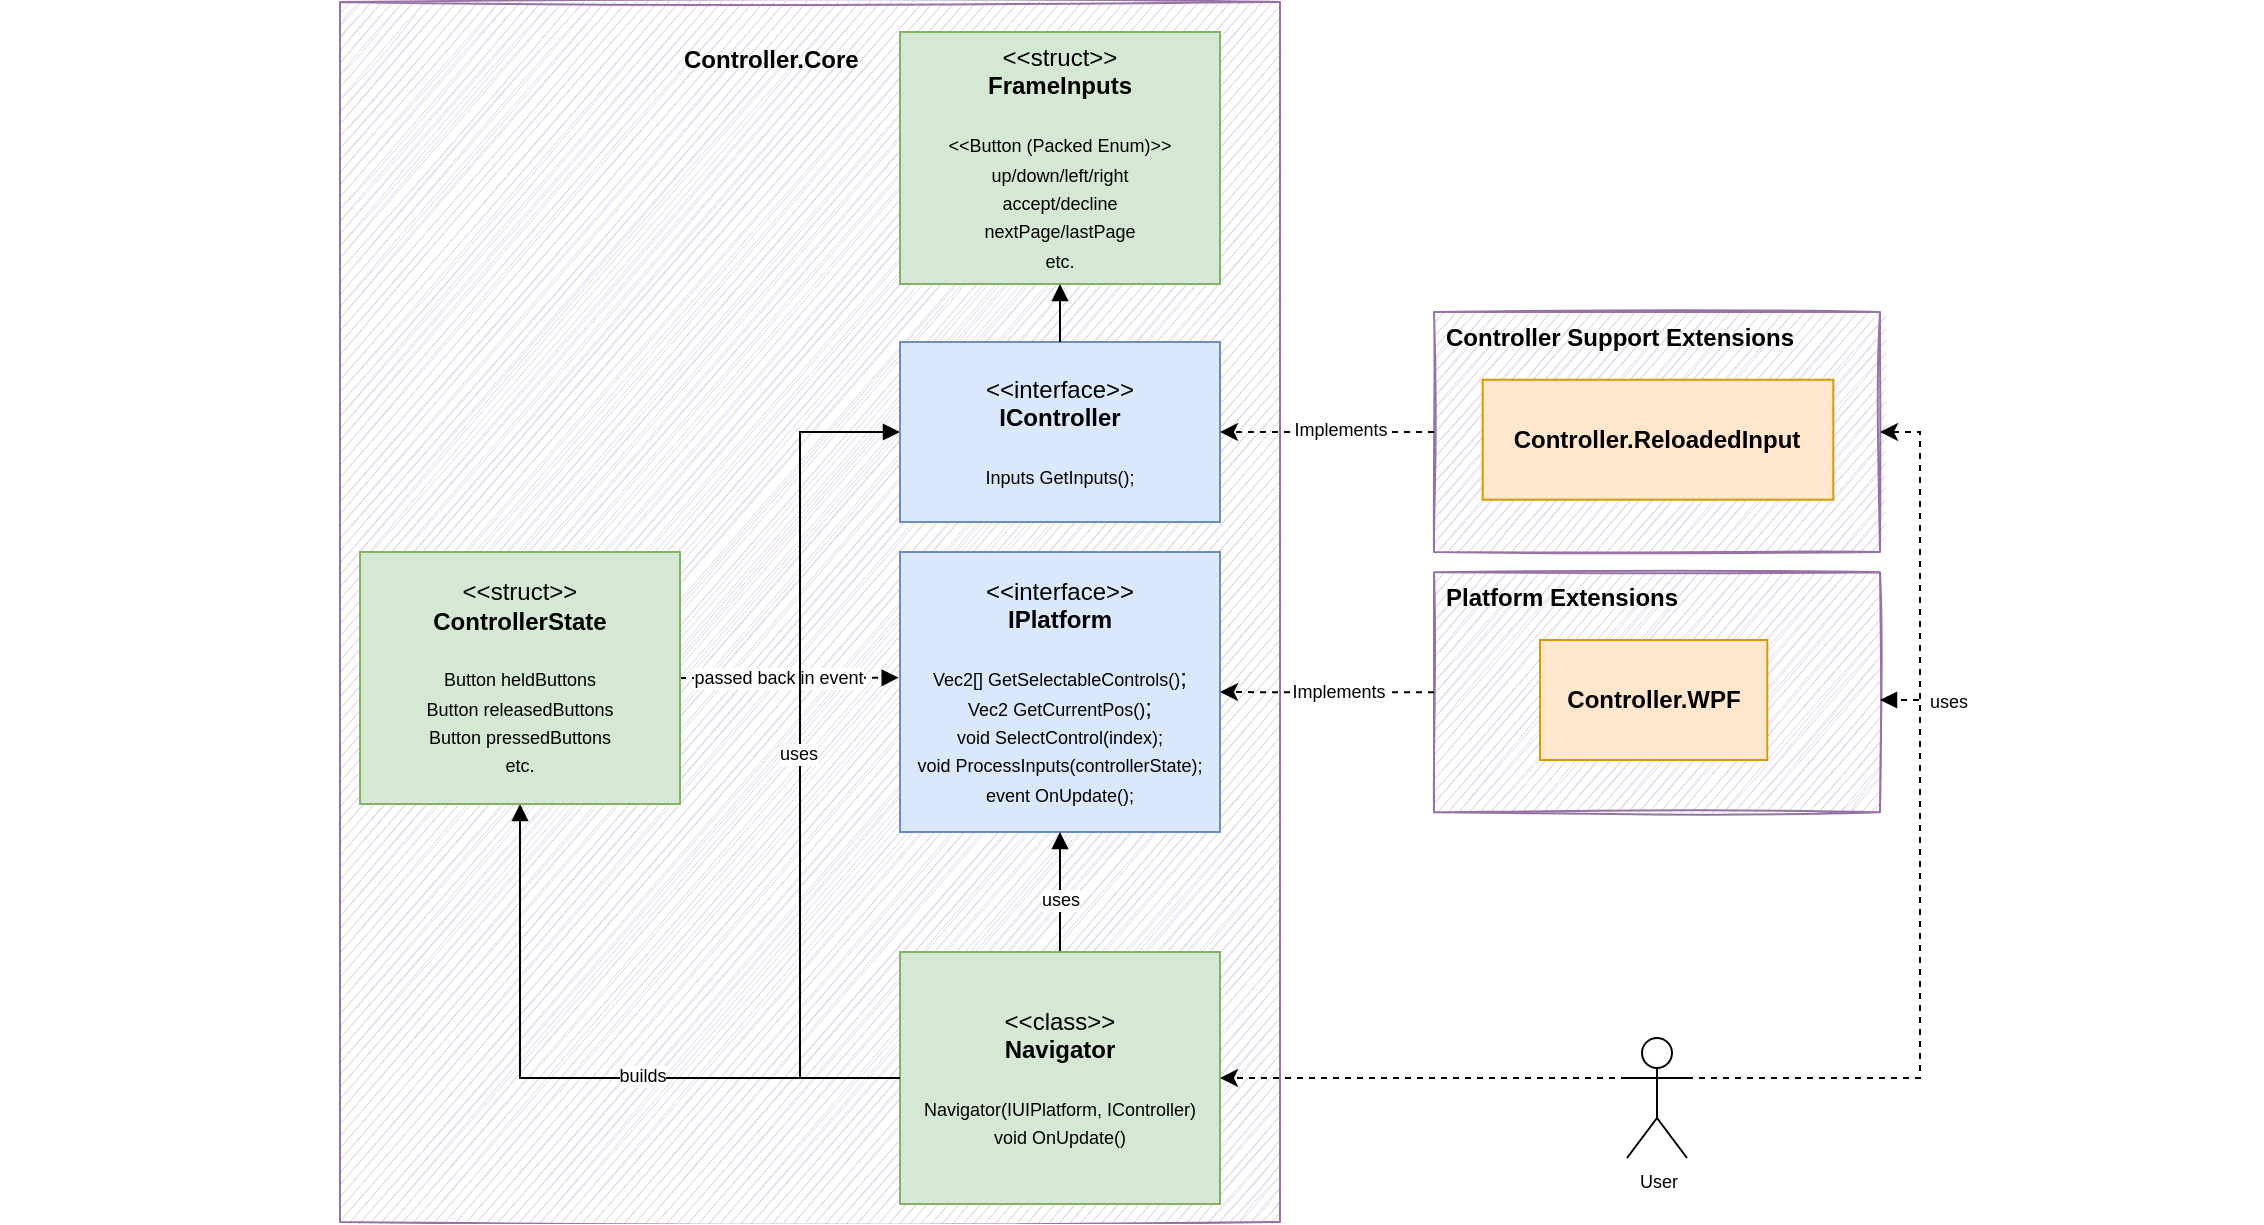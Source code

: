 <mxfile version="20.0.4" type="device"><diagram id="C5RBs43oDa-KdzZeNtuy" name="Page-1"><mxGraphModel dx="1243" dy="724" grid="1" gridSize="10" guides="1" tooltips="1" connect="1" arrows="1" fold="1" page="1" pageScale="1" pageWidth="827" pageHeight="1169" math="0" shadow="0"><root><mxCell id="WIyWlLk6GJQsqaUBKTNV-0"/><mxCell id="WIyWlLk6GJQsqaUBKTNV-1" parent="WIyWlLk6GJQsqaUBKTNV-0"/><mxCell id="9bixK59taVawZYSzDbN_-5" value="" style="group" parent="WIyWlLk6GJQsqaUBKTNV-1" vertex="1" connectable="0"><mxGeometry x="110" y="140" width="940" height="485" as="geometry"/></mxCell><mxCell id="9bixK59taVawZYSzDbN_-6" value="" style="group" parent="9bixK59taVawZYSzDbN_-5" vertex="1" connectable="0"><mxGeometry y="15" width="940" height="470" as="geometry"/></mxCell><mxCell id="9bixK59taVawZYSzDbN_-55" value="" style="group" parent="9bixK59taVawZYSzDbN_-6" vertex="1" connectable="0"><mxGeometry x="100" width="588.3" height="470" as="geometry"/></mxCell><mxCell id="9bixK59taVawZYSzDbN_-3" value="" style="rounded=0;whiteSpace=wrap;html=1;fillColor=#e1d5e7;strokeColor=#9673a6;sketch=1;glass=0;shadow=0;fillStyle=hachure;align=left;" parent="9bixK59taVawZYSzDbN_-55" vertex="1"><mxGeometry x="70" y="-140" width="470" height="610" as="geometry"/></mxCell><mxCell id="9bixK59taVawZYSzDbN_-28" value="" style="group" parent="9bixK59taVawZYSzDbN_-55" vertex="1" connectable="0"><mxGeometry x="350" y="145" width="160" height="130" as="geometry"/></mxCell><mxCell id="9bixK59taVawZYSzDbN_-25" value="&amp;lt;&amp;lt;interface&amp;gt;&amp;gt;&lt;br&gt;&lt;b&gt;IPlatform&lt;/b&gt;&lt;br&gt;&lt;br&gt;&lt;font style=&quot;font-size: 9px;&quot;&gt;Vec2[] GetSelectableControls()&lt;/font&gt;;&lt;br&gt;&lt;font style=&quot;font-size: 9px;&quot;&gt;Vec2 GetCurrentPos()&lt;/font&gt;;&lt;br&gt;&lt;font style=&quot;font-size: 9px;&quot;&gt;void SelectControl(index);&lt;br&gt;void ProcessInputs(controllerState);&lt;br&gt;event OnUpdate();&lt;br&gt;&lt;/font&gt;" style="rounded=0;whiteSpace=wrap;html=1;fillColor=#dae8fc;strokeColor=#6c8ebf;" parent="9bixK59taVawZYSzDbN_-28" vertex="1"><mxGeometry y="-10" width="160" height="140" as="geometry"/></mxCell><mxCell id="9bixK59taVawZYSzDbN_-106" style="edgeStyle=orthogonalEdgeStyle;rounded=0;orthogonalLoop=1;jettySize=auto;html=1;exitX=0.5;exitY=0;exitDx=0;exitDy=0;entryX=0.5;entryY=1;entryDx=0;entryDy=0;fontSize=9;endArrow=block;endFill=1;strokeColor=default;" parent="9bixK59taVawZYSzDbN_-55" source="9bixK59taVawZYSzDbN_-64" target="9bixK59taVawZYSzDbN_-25" edge="1"><mxGeometry relative="1" as="geometry"/></mxCell><mxCell id="9bixK59taVawZYSzDbN_-112" value="uses" style="edgeLabel;html=1;align=center;verticalAlign=middle;resizable=0;points=[];fontSize=9;" parent="9bixK59taVawZYSzDbN_-106" vertex="1" connectable="0"><mxGeometry x="-0.125" relative="1" as="geometry"><mxPoint as="offset"/></mxGeometry></mxCell><mxCell id="9bixK59taVawZYSzDbN_-116" style="edgeStyle=orthogonalEdgeStyle;rounded=0;orthogonalLoop=1;jettySize=auto;html=1;exitX=0;exitY=0.5;exitDx=0;exitDy=0;entryX=0.5;entryY=1;entryDx=0;entryDy=0;fontSize=9;endArrow=block;endFill=1;strokeColor=default;" parent="9bixK59taVawZYSzDbN_-55" source="9bixK59taVawZYSzDbN_-64" target="9bixK59taVawZYSzDbN_-115" edge="1"><mxGeometry relative="1" as="geometry"/></mxCell><mxCell id="9bixK59taVawZYSzDbN_-117" value="builds" style="edgeLabel;html=1;align=center;verticalAlign=middle;resizable=0;points=[];fontSize=9;" parent="9bixK59taVawZYSzDbN_-116" vertex="1" connectable="0"><mxGeometry x="-0.209" y="-3" relative="1" as="geometry"><mxPoint y="2" as="offset"/></mxGeometry></mxCell><mxCell id="9bixK59taVawZYSzDbN_-64" value="&amp;lt;&amp;lt;class&amp;gt;&amp;gt;&lt;br&gt;&lt;b&gt;Navigator&lt;/b&gt;&lt;br&gt;&lt;br&gt;&lt;font style=&quot;font-size: 9px;&quot;&gt;Navigator(IUIPlatform, IController)&lt;br&gt;void OnUpdate()&lt;br&gt;&lt;/font&gt;" style="rounded=0;whiteSpace=wrap;html=1;fillColor=#d5e8d4;strokeColor=#82b366;" parent="9bixK59taVawZYSzDbN_-55" vertex="1"><mxGeometry x="350" y="335" width="160" height="126" as="geometry"/></mxCell><mxCell id="9bixK59taVawZYSzDbN_-4" value="&lt;b&gt;Controller.Core&lt;/b&gt;" style="text;html=1;strokeColor=none;fillColor=none;align=left;verticalAlign=middle;whiteSpace=wrap;rounded=0;shadow=0;glass=0;sketch=1;fillStyle=hachure;" parent="9bixK59taVawZYSzDbN_-55" vertex="1"><mxGeometry x="240" y="-125" width="280" height="28" as="geometry"/></mxCell><mxCell id="9bixK59taVawZYSzDbN_-118" style="edgeStyle=orthogonalEdgeStyle;rounded=0;orthogonalLoop=1;jettySize=auto;html=1;exitX=1;exitY=0.5;exitDx=0;exitDy=0;entryX=-0.004;entryY=0.449;entryDx=0;entryDy=0;entryPerimeter=0;fontSize=9;endArrow=block;endFill=1;strokeColor=default;dashed=1;" parent="9bixK59taVawZYSzDbN_-55" source="9bixK59taVawZYSzDbN_-115" target="9bixK59taVawZYSzDbN_-25" edge="1"><mxGeometry relative="1" as="geometry"/></mxCell><mxCell id="9bixK59taVawZYSzDbN_-119" value="passed back in event" style="edgeLabel;html=1;align=center;verticalAlign=middle;resizable=0;points=[];fontSize=9;" parent="9bixK59taVawZYSzDbN_-118" vertex="1" connectable="0"><mxGeometry x="-0.324" relative="1" as="geometry"><mxPoint x="12" as="offset"/></mxGeometry></mxCell><mxCell id="9bixK59taVawZYSzDbN_-115" value="&amp;lt;&amp;lt;struct&amp;gt;&amp;gt;&lt;br&gt;&lt;b&gt;ControllerState&lt;/b&gt;&lt;br&gt;&lt;font style=&quot;font-size: 9px;&quot;&gt;&lt;br&gt;&lt;/font&gt;&lt;span style=&quot;font-size: 9px;&quot;&gt;Button heldButtons&lt;br&gt;&lt;/span&gt;&lt;span style=&quot;font-size: 9px;&quot;&gt;Button releasedButtons&lt;br&gt;&lt;/span&gt;&lt;font style=&quot;font-size: 9px;&quot;&gt;Button pressedButtons&lt;br&gt;etc.&lt;br&gt;&lt;/font&gt;" style="rounded=0;whiteSpace=wrap;html=1;fillColor=#d5e8d4;strokeColor=#82b366;" parent="9bixK59taVawZYSzDbN_-55" vertex="1"><mxGeometry x="80" y="135" width="160" height="126" as="geometry"/></mxCell><mxCell id="9bixK59taVawZYSzDbN_-107" style="edgeStyle=orthogonalEdgeStyle;rounded=0;orthogonalLoop=1;jettySize=auto;html=1;exitX=0;exitY=0.5;exitDx=0;exitDy=0;entryX=0;entryY=0.5;entryDx=0;entryDy=0;fontSize=9;endArrow=block;endFill=1;strokeColor=default;" parent="9bixK59taVawZYSzDbN_-6" source="9bixK59taVawZYSzDbN_-64" target="9bixK59taVawZYSzDbN_-0" edge="1"><mxGeometry relative="1" as="geometry"><Array as="points"><mxPoint x="400" y="75"/></Array></mxGeometry></mxCell><mxCell id="9bixK59taVawZYSzDbN_-113" value="uses" style="edgeLabel;html=1;align=center;verticalAlign=middle;resizable=0;points=[];fontSize=9;" parent="9bixK59taVawZYSzDbN_-107" vertex="1" connectable="0"><mxGeometry x="0.003" y="1" relative="1" as="geometry"><mxPoint as="offset"/></mxGeometry></mxCell><mxCell id="9bixK59taVawZYSzDbN_-0" value="&amp;lt;&amp;lt;interface&amp;gt;&amp;gt;&lt;br&gt;&lt;b&gt;IController&lt;/b&gt;&lt;br&gt;&lt;br&gt;&lt;font style=&quot;font-size: 9px;&quot;&gt;Inputs GetInputs();&lt;/font&gt;" style="rounded=0;whiteSpace=wrap;html=1;fillColor=#dae8fc;strokeColor=#6c8ebf;" parent="9bixK59taVawZYSzDbN_-6" vertex="1"><mxGeometry x="450" y="30" width="160" height="90" as="geometry"/></mxCell><mxCell id="9bixK59taVawZYSzDbN_-38" value="" style="group" parent="9bixK59taVawZYSzDbN_-6" vertex="1" connectable="0"><mxGeometry x="717" y="15.004" width="223.0" height="120" as="geometry"/></mxCell><mxCell id="9bixK59taVawZYSzDbN_-9" value="" style="rounded=0;whiteSpace=wrap;html=1;fillColor=#e1d5e7;strokeColor=#9673a6;sketch=1;glass=0;shadow=0;fillStyle=hachure;align=left;container=0;" parent="9bixK59taVawZYSzDbN_-38" vertex="1"><mxGeometry width="223.0" height="120" as="geometry"/></mxCell><mxCell id="9bixK59taVawZYSzDbN_-10" value="&lt;b&gt;Controller Support Extensions&lt;/b&gt;" style="text;html=1;strokeColor=none;fillColor=none;align=left;verticalAlign=middle;whiteSpace=wrap;rounded=0;shadow=0;glass=0;sketch=1;fillStyle=hachure;container=0;" parent="9bixK59taVawZYSzDbN_-38" vertex="1"><mxGeometry x="3.851" y="3.85" width="215.298" height="18.46" as="geometry"/></mxCell><mxCell id="9bixK59taVawZYSzDbN_-1" value="&lt;b&gt;Controller.ReloadedInput&lt;/b&gt;" style="rounded=0;whiteSpace=wrap;html=1;fillColor=#ffe6cc;strokeColor=#d79b00;container=0;" parent="9bixK59taVawZYSzDbN_-38" vertex="1"><mxGeometry x="24.34" y="33.85" width="175.32" height="60" as="geometry"/></mxCell><mxCell id="9bixK59taVawZYSzDbN_-73" style="edgeStyle=orthogonalEdgeStyle;rounded=0;orthogonalLoop=1;jettySize=auto;html=1;exitX=0;exitY=0.5;exitDx=0;exitDy=0;entryX=1;entryY=0.5;entryDx=0;entryDy=0;fontSize=9;strokeColor=default;dashed=1;" parent="9bixK59taVawZYSzDbN_-6" source="9bixK59taVawZYSzDbN_-9" target="9bixK59taVawZYSzDbN_-0" edge="1"><mxGeometry relative="1" as="geometry"/></mxCell><mxCell id="9bixK59taVawZYSzDbN_-104" value="Implements" style="edgeLabel;html=1;align=center;verticalAlign=middle;resizable=0;points=[];fontSize=9;" parent="9bixK59taVawZYSzDbN_-73" vertex="1" connectable="0"><mxGeometry x="0.049" y="-3" relative="1" as="geometry"><mxPoint x="9" y="2" as="offset"/></mxGeometry></mxCell><mxCell id="9bixK59taVawZYSzDbN_-86" style="edgeStyle=orthogonalEdgeStyle;rounded=0;orthogonalLoop=1;jettySize=auto;html=1;exitX=0;exitY=0.333;exitDx=0;exitDy=0;exitPerimeter=0;entryX=1;entryY=0.5;entryDx=0;entryDy=0;dashed=1;fontSize=9;strokeColor=default;" parent="9bixK59taVawZYSzDbN_-6" source="9bixK59taVawZYSzDbN_-63" target="9bixK59taVawZYSzDbN_-64" edge="1"><mxGeometry relative="1" as="geometry"/></mxCell><mxCell id="9bixK59taVawZYSzDbN_-88" style="edgeStyle=orthogonalEdgeStyle;rounded=0;orthogonalLoop=1;jettySize=auto;html=1;exitX=1;exitY=0.333;exitDx=0;exitDy=0;exitPerimeter=0;entryX=1;entryY=0.5;entryDx=0;entryDy=0;dashed=1;fontSize=9;strokeColor=default;" parent="9bixK59taVawZYSzDbN_-6" source="9bixK59taVawZYSzDbN_-63" target="9bixK59taVawZYSzDbN_-9" edge="1"><mxGeometry relative="1" as="geometry"><Array as="points"><mxPoint x="960" y="75"/></Array></mxGeometry></mxCell><mxCell id="9bixK59taVawZYSzDbN_-89" value="uses" style="edgeLabel;html=1;align=center;verticalAlign=middle;resizable=0;points=[];fontSize=9;" parent="9bixK59taVawZYSzDbN_-88" vertex="1" connectable="0"><mxGeometry x="0.318" y="-2" relative="1" as="geometry"><mxPoint x="12" y="-2" as="offset"/></mxGeometry></mxCell><mxCell id="9bixK59taVawZYSzDbN_-63" value="User" style="shape=umlActor;verticalLabelPosition=bottom;verticalAlign=top;html=1;outlineConnect=0;rounded=0;shadow=0;glass=0;sketch=0;fillStyle=hachure;fontSize=9;strokeColor=default;fillColor=default;gradientColor=none;" parent="9bixK59taVawZYSzDbN_-6" vertex="1"><mxGeometry x="813.5" y="378" width="30" height="60" as="geometry"/></mxCell><mxCell id="9bixK59taVawZYSzDbN_-17" value="" style="group" parent="WIyWlLk6GJQsqaUBKTNV-1" vertex="1" connectable="0"><mxGeometry x="1018" y="194" width="223" height="160" as="geometry"/></mxCell><mxCell id="9bixK59taVawZYSzDbN_-18" value="" style="group" parent="9bixK59taVawZYSzDbN_-17" vertex="1" connectable="0"><mxGeometry x="-10" y="60" width="223.0" height="160" as="geometry"/></mxCell><mxCell id="9bixK59taVawZYSzDbN_-19" value="" style="group" parent="9bixK59taVawZYSzDbN_-18" vertex="1" connectable="0"><mxGeometry y="6.154" width="223.0" height="160" as="geometry"/></mxCell><mxCell id="9bixK59taVawZYSzDbN_-20" value="" style="group" parent="9bixK59taVawZYSzDbN_-19" vertex="1" connectable="0"><mxGeometry y="40" width="223.0" height="120" as="geometry"/></mxCell><mxCell id="9bixK59taVawZYSzDbN_-21" value="" style="group" parent="9bixK59taVawZYSzDbN_-20" vertex="1" connectable="0"><mxGeometry x="-147" width="223.0" height="120" as="geometry"/></mxCell><mxCell id="9bixK59taVawZYSzDbN_-74" value="" style="group" parent="9bixK59taVawZYSzDbN_-21" vertex="1" connectable="0"><mxGeometry x="-34" width="223.0" height="120" as="geometry"/></mxCell><mxCell id="9bixK59taVawZYSzDbN_-76" value="" style="group" parent="9bixK59taVawZYSzDbN_-74" vertex="1" connectable="0"><mxGeometry width="223.0" height="120" as="geometry"/></mxCell><mxCell id="9bixK59taVawZYSzDbN_-75" value="" style="group" parent="9bixK59taVawZYSzDbN_-76" vertex="1" connectable="0"><mxGeometry width="223.0" height="120" as="geometry"/></mxCell><mxCell id="9bixK59taVawZYSzDbN_-22" value="" style="rounded=0;whiteSpace=wrap;html=1;fillColor=#e1d5e7;strokeColor=#9673a6;sketch=1;glass=0;shadow=0;fillStyle=hachure;align=left;" parent="9bixK59taVawZYSzDbN_-75" vertex="1"><mxGeometry width="223.0" height="120" as="geometry"/></mxCell><mxCell id="9bixK59taVawZYSzDbN_-23" value="&lt;b&gt;Platform Extensions&lt;/b&gt;" style="text;html=1;strokeColor=none;fillColor=none;align=left;verticalAlign=middle;whiteSpace=wrap;rounded=0;shadow=0;glass=0;sketch=1;fillStyle=hachure;" parent="9bixK59taVawZYSzDbN_-75" vertex="1"><mxGeometry x="3.851" y="3.85" width="215.298" height="18.46" as="geometry"/></mxCell><mxCell id="9bixK59taVawZYSzDbN_-24" value="&lt;b&gt;Controller.WPF&lt;br&gt;&lt;/b&gt;" style="rounded=0;whiteSpace=wrap;html=1;fillColor=#ffe6cc;strokeColor=#d79b00;" parent="9bixK59taVawZYSzDbN_-76" vertex="1"><mxGeometry x="53.0" y="33.846" width="113.65" height="60" as="geometry"/></mxCell><mxCell id="9bixK59taVawZYSzDbN_-15" value="" style="group" parent="9bixK59taVawZYSzDbN_-17" vertex="1" connectable="0"><mxGeometry x="-99" y="-85" width="223" height="160" as="geometry"/></mxCell><mxCell id="9bixK59taVawZYSzDbN_-7" value="" style="group" parent="9bixK59taVawZYSzDbN_-15" vertex="1" connectable="0"><mxGeometry width="223.0" height="160" as="geometry"/></mxCell><mxCell id="9bixK59taVawZYSzDbN_-26" style="edgeStyle=orthogonalEdgeStyle;rounded=0;orthogonalLoop=1;jettySize=auto;html=1;exitX=0;exitY=0.5;exitDx=0;exitDy=0;entryX=1;entryY=0.5;entryDx=0;entryDy=0;strokeColor=default;dashed=1;" parent="WIyWlLk6GJQsqaUBKTNV-1" source="9bixK59taVawZYSzDbN_-22" target="9bixK59taVawZYSzDbN_-25" edge="1"><mxGeometry relative="1" as="geometry"><mxPoint x="670.0" y="100.004" as="sourcePoint"/><mxPoint x="670" y="180" as="targetPoint"/></mxGeometry></mxCell><mxCell id="9bixK59taVawZYSzDbN_-57" value="Implements" style="edgeLabel;html=1;align=center;verticalAlign=middle;resizable=0;points=[];fontSize=9;" parent="9bixK59taVawZYSzDbN_-26" vertex="1" connectable="0"><mxGeometry x="0.132" y="2" relative="1" as="geometry"><mxPoint x="12" y="-2" as="offset"/></mxGeometry></mxCell><mxCell id="9bixK59taVawZYSzDbN_-103" style="edgeStyle=orthogonalEdgeStyle;rounded=0;orthogonalLoop=1;jettySize=auto;html=1;exitX=1;exitY=0.333;exitDx=0;exitDy=0;exitPerimeter=0;dashed=1;fontSize=9;endArrow=block;endFill=1;strokeColor=default;" parent="WIyWlLk6GJQsqaUBKTNV-1" source="9bixK59taVawZYSzDbN_-63" edge="1"><mxGeometry relative="1" as="geometry"><mxPoint x="1050" y="364" as="targetPoint"/><Array as="points"><mxPoint x="1070" y="364"/></Array></mxGeometry></mxCell><mxCell id="9bixK59taVawZYSzDbN_-53" value="&amp;lt;&amp;lt;struct&amp;gt;&amp;gt;&lt;br&gt;&lt;b&gt;FrameInputs&lt;/b&gt;&lt;br&gt;&lt;br&gt;&lt;font style=&quot;font-size: 9px;&quot;&gt;&amp;lt;&amp;lt;Button (Packed Enum)&amp;gt;&amp;gt;&lt;br&gt;up/down/&lt;/font&gt;&lt;span style=&quot;font-size: 9px;&quot;&gt;left/&lt;/span&gt;&lt;span style=&quot;font-size: 9px;&quot;&gt;right&lt;br&gt;&lt;/span&gt;&lt;span style=&quot;font-size: 9px;&quot;&gt;accept/&lt;/span&gt;&lt;span style=&quot;font-size: 9px;&quot;&gt;decline&lt;br&gt;&lt;/span&gt;&lt;font style=&quot;font-size: 9px;&quot;&gt;nextPage/lastPage&lt;br&gt;etc.&lt;br&gt;&lt;/font&gt;" style="rounded=0;whiteSpace=wrap;html=1;fillColor=#d5e8d4;strokeColor=#82b366;" parent="WIyWlLk6GJQsqaUBKTNV-1" vertex="1"><mxGeometry x="560" y="30" width="160" height="126" as="geometry"/></mxCell><mxCell id="9bixK59taVawZYSzDbN_-109" style="edgeStyle=orthogonalEdgeStyle;rounded=0;orthogonalLoop=1;jettySize=auto;html=1;exitX=0.5;exitY=0;exitDx=0;exitDy=0;entryX=0.5;entryY=1;entryDx=0;entryDy=0;fontSize=9;endArrow=block;endFill=1;strokeColor=default;" parent="WIyWlLk6GJQsqaUBKTNV-1" source="9bixK59taVawZYSzDbN_-0" target="9bixK59taVawZYSzDbN_-53" edge="1"><mxGeometry relative="1" as="geometry"/></mxCell></root></mxGraphModel></diagram></mxfile>
